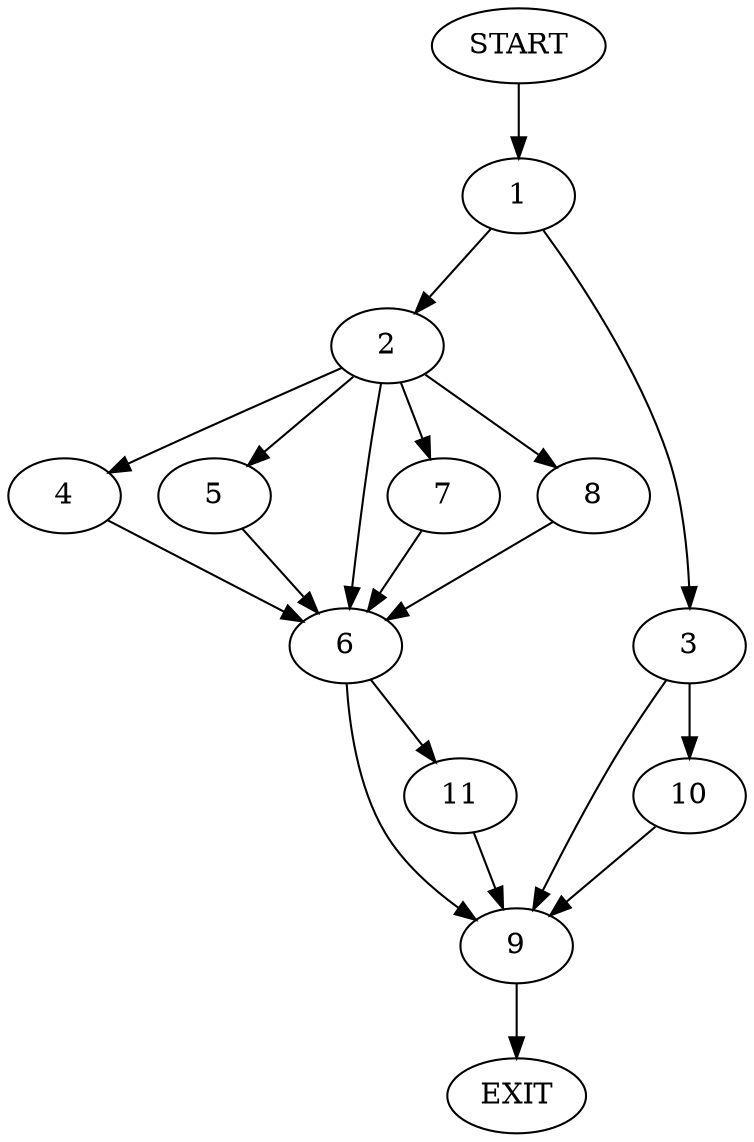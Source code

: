 digraph {
0 [label="START"]
12 [label="EXIT"]
0 -> 1
1 -> 2
1 -> 3
2 -> 4
2 -> 5
2 -> 6
2 -> 7
2 -> 8
3 -> 9
3 -> 10
9 -> 12
10 -> 9
8 -> 6
6 -> 11
6 -> 9
4 -> 6
5 -> 6
7 -> 6
11 -> 9
}
